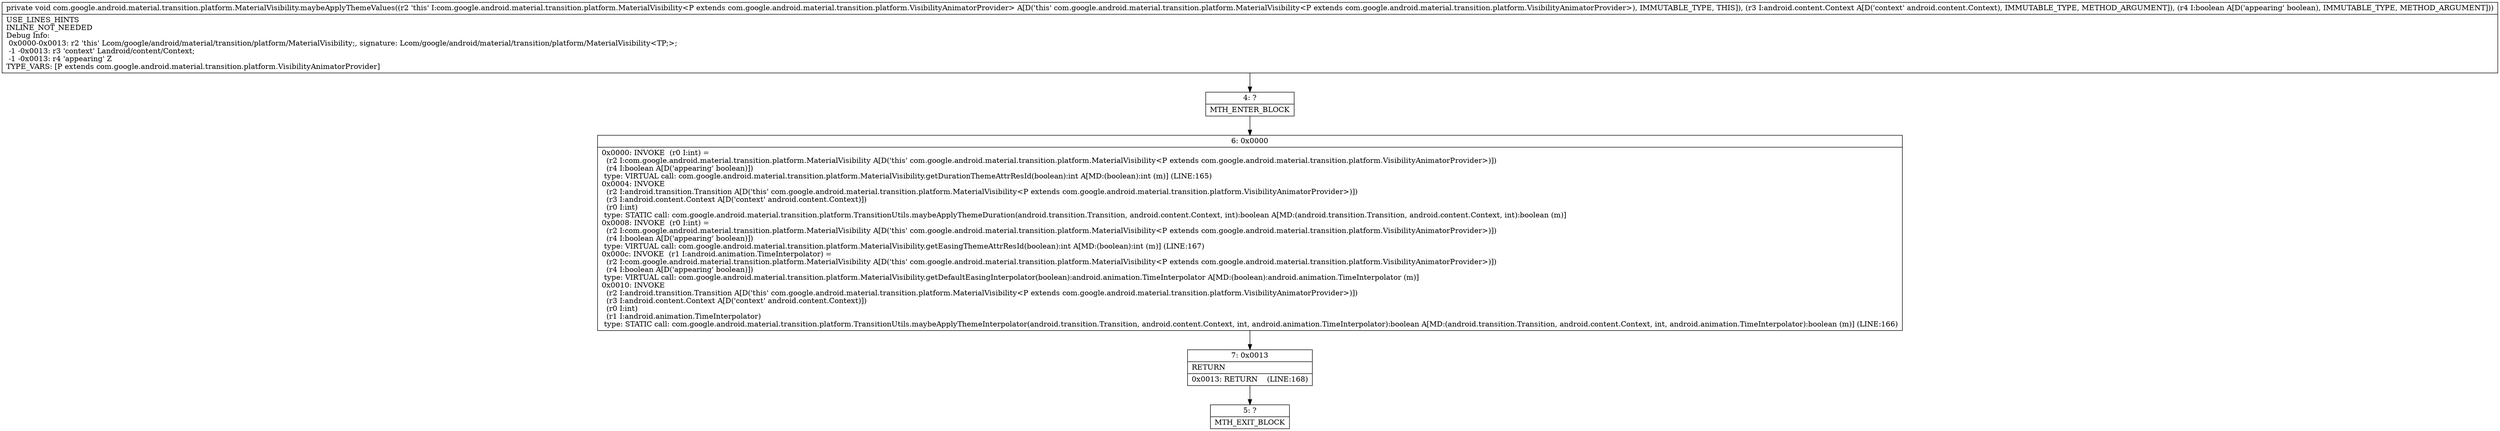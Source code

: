 digraph "CFG forcom.google.android.material.transition.platform.MaterialVisibility.maybeApplyThemeValues(Landroid\/content\/Context;Z)V" {
Node_4 [shape=record,label="{4\:\ ?|MTH_ENTER_BLOCK\l}"];
Node_6 [shape=record,label="{6\:\ 0x0000|0x0000: INVOKE  (r0 I:int) = \l  (r2 I:com.google.android.material.transition.platform.MaterialVisibility A[D('this' com.google.android.material.transition.platform.MaterialVisibility\<P extends com.google.android.material.transition.platform.VisibilityAnimatorProvider\>)])\l  (r4 I:boolean A[D('appearing' boolean)])\l type: VIRTUAL call: com.google.android.material.transition.platform.MaterialVisibility.getDurationThemeAttrResId(boolean):int A[MD:(boolean):int (m)] (LINE:165)\l0x0004: INVOKE  \l  (r2 I:android.transition.Transition A[D('this' com.google.android.material.transition.platform.MaterialVisibility\<P extends com.google.android.material.transition.platform.VisibilityAnimatorProvider\>)])\l  (r3 I:android.content.Context A[D('context' android.content.Context)])\l  (r0 I:int)\l type: STATIC call: com.google.android.material.transition.platform.TransitionUtils.maybeApplyThemeDuration(android.transition.Transition, android.content.Context, int):boolean A[MD:(android.transition.Transition, android.content.Context, int):boolean (m)]\l0x0008: INVOKE  (r0 I:int) = \l  (r2 I:com.google.android.material.transition.platform.MaterialVisibility A[D('this' com.google.android.material.transition.platform.MaterialVisibility\<P extends com.google.android.material.transition.platform.VisibilityAnimatorProvider\>)])\l  (r4 I:boolean A[D('appearing' boolean)])\l type: VIRTUAL call: com.google.android.material.transition.platform.MaterialVisibility.getEasingThemeAttrResId(boolean):int A[MD:(boolean):int (m)] (LINE:167)\l0x000c: INVOKE  (r1 I:android.animation.TimeInterpolator) = \l  (r2 I:com.google.android.material.transition.platform.MaterialVisibility A[D('this' com.google.android.material.transition.platform.MaterialVisibility\<P extends com.google.android.material.transition.platform.VisibilityAnimatorProvider\>)])\l  (r4 I:boolean A[D('appearing' boolean)])\l type: VIRTUAL call: com.google.android.material.transition.platform.MaterialVisibility.getDefaultEasingInterpolator(boolean):android.animation.TimeInterpolator A[MD:(boolean):android.animation.TimeInterpolator (m)]\l0x0010: INVOKE  \l  (r2 I:android.transition.Transition A[D('this' com.google.android.material.transition.platform.MaterialVisibility\<P extends com.google.android.material.transition.platform.VisibilityAnimatorProvider\>)])\l  (r3 I:android.content.Context A[D('context' android.content.Context)])\l  (r0 I:int)\l  (r1 I:android.animation.TimeInterpolator)\l type: STATIC call: com.google.android.material.transition.platform.TransitionUtils.maybeApplyThemeInterpolator(android.transition.Transition, android.content.Context, int, android.animation.TimeInterpolator):boolean A[MD:(android.transition.Transition, android.content.Context, int, android.animation.TimeInterpolator):boolean (m)] (LINE:166)\l}"];
Node_7 [shape=record,label="{7\:\ 0x0013|RETURN\l|0x0013: RETURN    (LINE:168)\l}"];
Node_5 [shape=record,label="{5\:\ ?|MTH_EXIT_BLOCK\l}"];
MethodNode[shape=record,label="{private void com.google.android.material.transition.platform.MaterialVisibility.maybeApplyThemeValues((r2 'this' I:com.google.android.material.transition.platform.MaterialVisibility\<P extends com.google.android.material.transition.platform.VisibilityAnimatorProvider\> A[D('this' com.google.android.material.transition.platform.MaterialVisibility\<P extends com.google.android.material.transition.platform.VisibilityAnimatorProvider\>), IMMUTABLE_TYPE, THIS]), (r3 I:android.content.Context A[D('context' android.content.Context), IMMUTABLE_TYPE, METHOD_ARGUMENT]), (r4 I:boolean A[D('appearing' boolean), IMMUTABLE_TYPE, METHOD_ARGUMENT]))  | USE_LINES_HINTS\lINLINE_NOT_NEEDED\lDebug Info:\l  0x0000\-0x0013: r2 'this' Lcom\/google\/android\/material\/transition\/platform\/MaterialVisibility;, signature: Lcom\/google\/android\/material\/transition\/platform\/MaterialVisibility\<TP;\>;\l  \-1 \-0x0013: r3 'context' Landroid\/content\/Context;\l  \-1 \-0x0013: r4 'appearing' Z\lTYPE_VARS: [P extends com.google.android.material.transition.platform.VisibilityAnimatorProvider]\l}"];
MethodNode -> Node_4;Node_4 -> Node_6;
Node_6 -> Node_7;
Node_7 -> Node_5;
}

